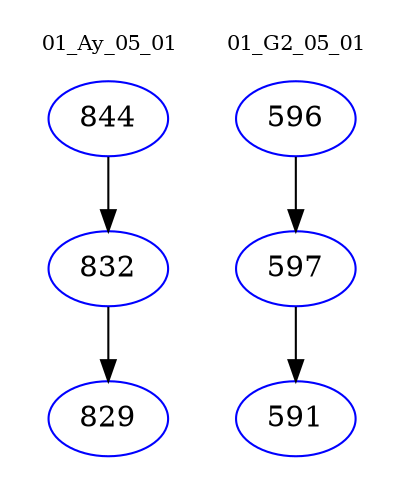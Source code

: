 digraph{
subgraph cluster_0 {
color = white
label = "01_Ay_05_01";
fontsize=10;
T0_844 [label="844", color="blue"]
T0_844 -> T0_832 [color="black"]
T0_832 [label="832", color="blue"]
T0_832 -> T0_829 [color="black"]
T0_829 [label="829", color="blue"]
}
subgraph cluster_1 {
color = white
label = "01_G2_05_01";
fontsize=10;
T1_596 [label="596", color="blue"]
T1_596 -> T1_597 [color="black"]
T1_597 [label="597", color="blue"]
T1_597 -> T1_591 [color="black"]
T1_591 [label="591", color="blue"]
}
}
